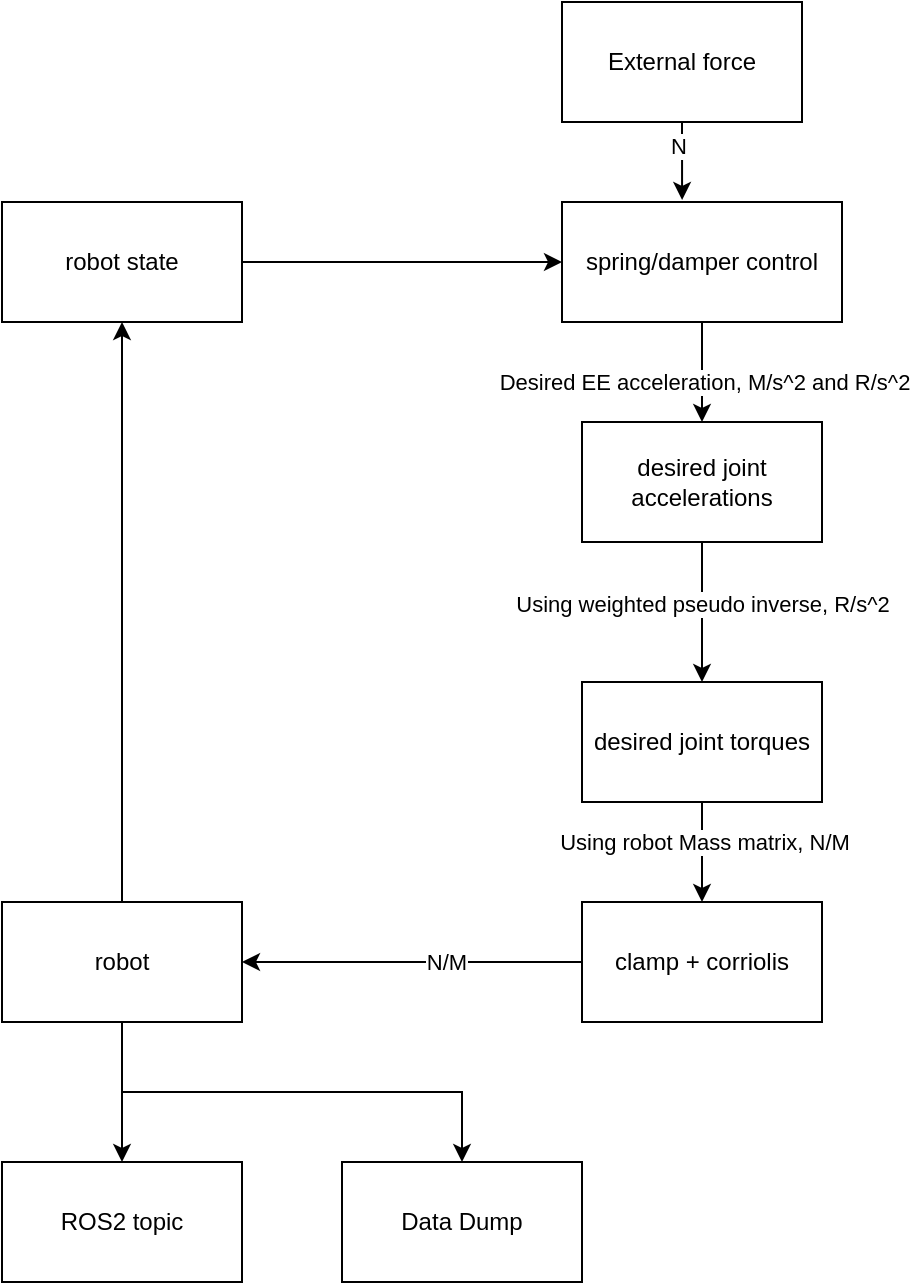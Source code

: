 <mxfile version="27.1.3">
  <diagram name="Page-1" id="AUWQjRd2xnVY32tLUx8U">
    <mxGraphModel dx="1360" dy="1865" grid="1" gridSize="10" guides="1" tooltips="1" connect="1" arrows="1" fold="1" page="1" pageScale="1" pageWidth="850" pageHeight="1100" math="0" shadow="0">
      <root>
        <mxCell id="0" />
        <mxCell id="1" parent="0" />
        <mxCell id="Dba4MYdc-YnX5krXkBvv-12" style="edgeStyle=orthogonalEdgeStyle;rounded=0;orthogonalLoop=1;jettySize=auto;html=1;exitX=1;exitY=0.5;exitDx=0;exitDy=0;entryX=0;entryY=0.5;entryDx=0;entryDy=0;" edge="1" parent="1" source="Dba4MYdc-YnX5krXkBvv-1" target="Dba4MYdc-YnX5krXkBvv-2">
          <mxGeometry relative="1" as="geometry" />
        </mxCell>
        <mxCell id="Dba4MYdc-YnX5krXkBvv-1" value="&lt;div&gt;robot state&lt;/div&gt;" style="rounded=0;whiteSpace=wrap;html=1;" vertex="1" parent="1">
          <mxGeometry x="40" y="80" width="120" height="60" as="geometry" />
        </mxCell>
        <mxCell id="Dba4MYdc-YnX5krXkBvv-13" style="edgeStyle=orthogonalEdgeStyle;rounded=0;orthogonalLoop=1;jettySize=auto;html=1;exitX=0.5;exitY=1;exitDx=0;exitDy=0;entryX=0.5;entryY=0;entryDx=0;entryDy=0;" edge="1" parent="1" source="Dba4MYdc-YnX5krXkBvv-2" target="Dba4MYdc-YnX5krXkBvv-4">
          <mxGeometry relative="1" as="geometry" />
        </mxCell>
        <mxCell id="Dba4MYdc-YnX5krXkBvv-19" value="Desired EE acceleration, M/s^2 and R/s^2" style="edgeLabel;html=1;align=center;verticalAlign=middle;resizable=0;points=[];" vertex="1" connectable="0" parent="Dba4MYdc-YnX5krXkBvv-13">
          <mxGeometry x="0.2" y="1" relative="1" as="geometry">
            <mxPoint as="offset" />
          </mxGeometry>
        </mxCell>
        <mxCell id="Dba4MYdc-YnX5krXkBvv-2" value="spring/damper control" style="rounded=0;whiteSpace=wrap;html=1;" vertex="1" parent="1">
          <mxGeometry x="320" y="80" width="140" height="60" as="geometry" />
        </mxCell>
        <mxCell id="Dba4MYdc-YnX5krXkBvv-3" value="&lt;div&gt;External force&lt;/div&gt;" style="rounded=0;whiteSpace=wrap;html=1;" vertex="1" parent="1">
          <mxGeometry x="320" y="-20" width="120" height="60" as="geometry" />
        </mxCell>
        <mxCell id="Dba4MYdc-YnX5krXkBvv-14" style="edgeStyle=orthogonalEdgeStyle;rounded=0;orthogonalLoop=1;jettySize=auto;html=1;exitX=0.5;exitY=1;exitDx=0;exitDy=0;entryX=0.5;entryY=0;entryDx=0;entryDy=0;" edge="1" parent="1" source="Dba4MYdc-YnX5krXkBvv-4" target="Dba4MYdc-YnX5krXkBvv-6">
          <mxGeometry relative="1" as="geometry" />
        </mxCell>
        <mxCell id="Dba4MYdc-YnX5krXkBvv-20" value="Using weighted pseudo inverse, R/s^2" style="edgeLabel;html=1;align=center;verticalAlign=middle;resizable=0;points=[];" vertex="1" connectable="0" parent="Dba4MYdc-YnX5krXkBvv-14">
          <mxGeometry x="-0.133" relative="1" as="geometry">
            <mxPoint as="offset" />
          </mxGeometry>
        </mxCell>
        <mxCell id="Dba4MYdc-YnX5krXkBvv-4" value="desired joint accelerations" style="rounded=0;whiteSpace=wrap;html=1;" vertex="1" parent="1">
          <mxGeometry x="330" y="190" width="120" height="60" as="geometry" />
        </mxCell>
        <mxCell id="Dba4MYdc-YnX5krXkBvv-15" style="edgeStyle=orthogonalEdgeStyle;rounded=0;orthogonalLoop=1;jettySize=auto;html=1;exitX=0.5;exitY=1;exitDx=0;exitDy=0;entryX=0.5;entryY=0;entryDx=0;entryDy=0;" edge="1" parent="1" source="Dba4MYdc-YnX5krXkBvv-6" target="Dba4MYdc-YnX5krXkBvv-7">
          <mxGeometry relative="1" as="geometry" />
        </mxCell>
        <mxCell id="Dba4MYdc-YnX5krXkBvv-21" value="Using robot Mass matrix, N/M" style="edgeLabel;html=1;align=center;verticalAlign=middle;resizable=0;points=[];" vertex="1" connectable="0" parent="Dba4MYdc-YnX5krXkBvv-15">
          <mxGeometry x="-0.2" y="1" relative="1" as="geometry">
            <mxPoint as="offset" />
          </mxGeometry>
        </mxCell>
        <mxCell id="Dba4MYdc-YnX5krXkBvv-6" value="desired joint torques" style="rounded=0;whiteSpace=wrap;html=1;" vertex="1" parent="1">
          <mxGeometry x="330" y="320" width="120" height="60" as="geometry" />
        </mxCell>
        <mxCell id="Dba4MYdc-YnX5krXkBvv-16" style="edgeStyle=orthogonalEdgeStyle;rounded=0;orthogonalLoop=1;jettySize=auto;html=1;exitX=0;exitY=0.5;exitDx=0;exitDy=0;entryX=1;entryY=0.5;entryDx=0;entryDy=0;" edge="1" parent="1" source="Dba4MYdc-YnX5krXkBvv-7" target="Dba4MYdc-YnX5krXkBvv-8">
          <mxGeometry relative="1" as="geometry" />
        </mxCell>
        <mxCell id="Dba4MYdc-YnX5krXkBvv-22" value="N/M" style="edgeLabel;html=1;align=center;verticalAlign=middle;resizable=0;points=[];" vertex="1" connectable="0" parent="Dba4MYdc-YnX5krXkBvv-16">
          <mxGeometry x="-0.2" relative="1" as="geometry">
            <mxPoint as="offset" />
          </mxGeometry>
        </mxCell>
        <mxCell id="Dba4MYdc-YnX5krXkBvv-7" value="clamp + corriolis" style="rounded=0;whiteSpace=wrap;html=1;" vertex="1" parent="1">
          <mxGeometry x="330" y="430" width="120" height="60" as="geometry" />
        </mxCell>
        <mxCell id="Dba4MYdc-YnX5krXkBvv-17" style="edgeStyle=orthogonalEdgeStyle;rounded=0;orthogonalLoop=1;jettySize=auto;html=1;exitX=0.5;exitY=0;exitDx=0;exitDy=0;entryX=0.5;entryY=1;entryDx=0;entryDy=0;" edge="1" parent="1" source="Dba4MYdc-YnX5krXkBvv-8" target="Dba4MYdc-YnX5krXkBvv-1">
          <mxGeometry relative="1" as="geometry" />
        </mxCell>
        <mxCell id="Dba4MYdc-YnX5krXkBvv-26" style="edgeStyle=orthogonalEdgeStyle;rounded=0;orthogonalLoop=1;jettySize=auto;html=1;exitX=0.5;exitY=1;exitDx=0;exitDy=0;entryX=0.5;entryY=0;entryDx=0;entryDy=0;" edge="1" parent="1" source="Dba4MYdc-YnX5krXkBvv-8" target="Dba4MYdc-YnX5krXkBvv-23">
          <mxGeometry relative="1" as="geometry" />
        </mxCell>
        <mxCell id="Dba4MYdc-YnX5krXkBvv-28" style="edgeStyle=orthogonalEdgeStyle;rounded=0;orthogonalLoop=1;jettySize=auto;html=1;exitX=0.5;exitY=1;exitDx=0;exitDy=0;" edge="1" parent="1" source="Dba4MYdc-YnX5krXkBvv-8" target="Dba4MYdc-YnX5krXkBvv-27">
          <mxGeometry relative="1" as="geometry" />
        </mxCell>
        <mxCell id="Dba4MYdc-YnX5krXkBvv-8" value="&lt;div&gt;robot&lt;/div&gt;" style="rounded=0;whiteSpace=wrap;html=1;" vertex="1" parent="1">
          <mxGeometry x="40" y="430" width="120" height="60" as="geometry" />
        </mxCell>
        <mxCell id="Dba4MYdc-YnX5krXkBvv-11" style="edgeStyle=orthogonalEdgeStyle;rounded=0;orthogonalLoop=1;jettySize=auto;html=1;exitX=0.5;exitY=1;exitDx=0;exitDy=0;entryX=0.429;entryY=-0.017;entryDx=0;entryDy=0;entryPerimeter=0;" edge="1" parent="1" source="Dba4MYdc-YnX5krXkBvv-3" target="Dba4MYdc-YnX5krXkBvv-2">
          <mxGeometry relative="1" as="geometry" />
        </mxCell>
        <mxCell id="Dba4MYdc-YnX5krXkBvv-18" value="N" style="edgeLabel;html=1;align=center;verticalAlign=middle;resizable=0;points=[];" vertex="1" connectable="0" parent="Dba4MYdc-YnX5krXkBvv-11">
          <mxGeometry x="-0.385" y="-2" relative="1" as="geometry">
            <mxPoint as="offset" />
          </mxGeometry>
        </mxCell>
        <mxCell id="Dba4MYdc-YnX5krXkBvv-23" value="Data Dump" style="rounded=0;whiteSpace=wrap;html=1;" vertex="1" parent="1">
          <mxGeometry x="210" y="560" width="120" height="60" as="geometry" />
        </mxCell>
        <mxCell id="Dba4MYdc-YnX5krXkBvv-27" value="ROS2 topic" style="rounded=0;whiteSpace=wrap;html=1;" vertex="1" parent="1">
          <mxGeometry x="40" y="560" width="120" height="60" as="geometry" />
        </mxCell>
      </root>
    </mxGraphModel>
  </diagram>
</mxfile>
